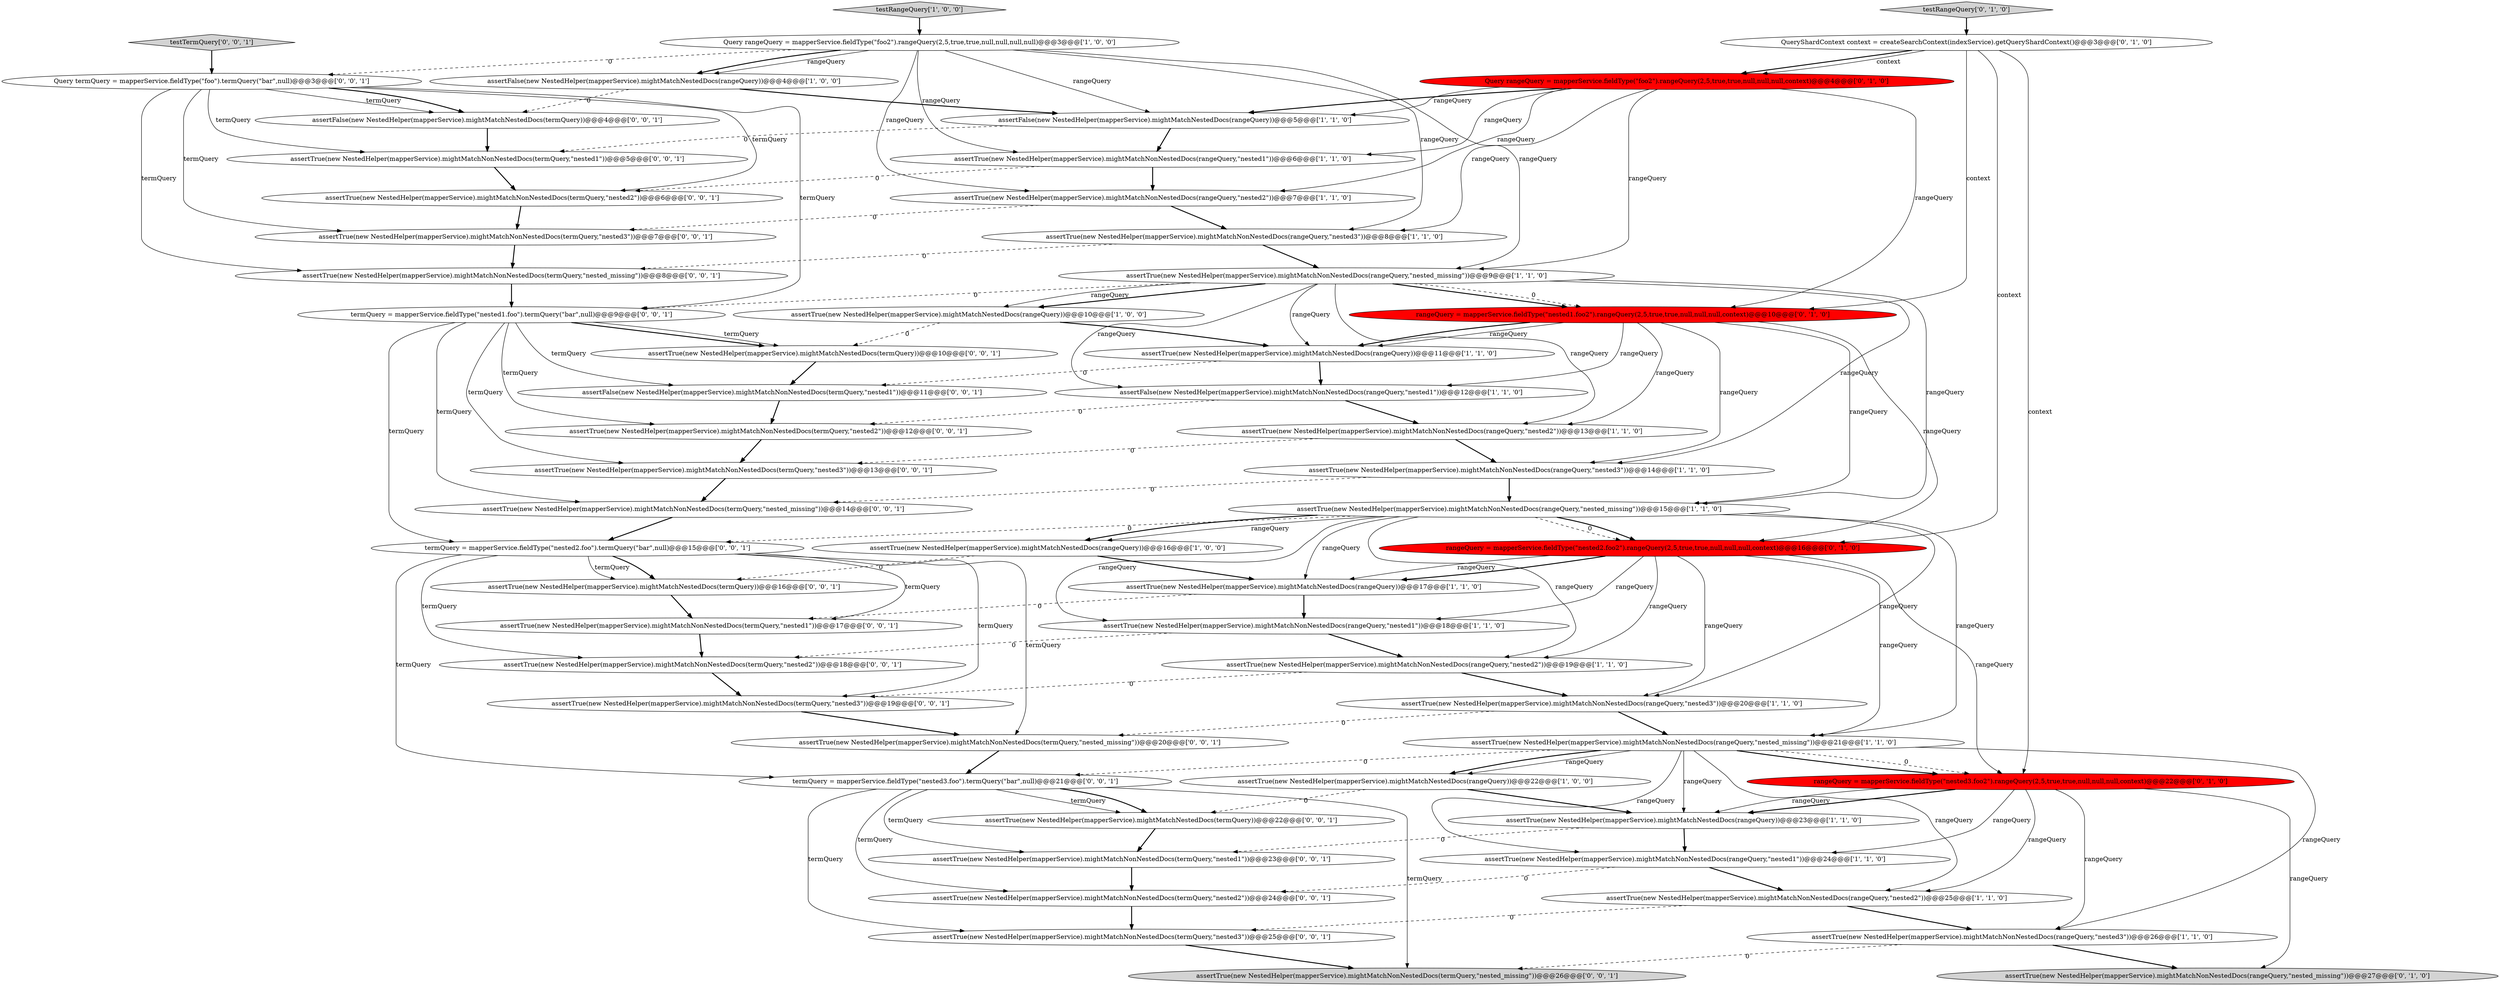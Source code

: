 digraph {
15 [style = filled, label = "assertTrue(new NestedHelper(mapperService).mightMatchNonNestedDocs(rangeQuery,\"nested_missing\"))@@@15@@@['1', '1', '0']", fillcolor = white, shape = ellipse image = "AAA0AAABBB1BBB"];
49 [style = filled, label = "assertTrue(new NestedHelper(mapperService).mightMatchNonNestedDocs(termQuery,\"nested3\"))@@@7@@@['0', '0', '1']", fillcolor = white, shape = ellipse image = "AAA0AAABBB3BBB"];
28 [style = filled, label = "rangeQuery = mapperService.fieldType(\"nested2.foo2\").rangeQuery(2,5,true,true,null,null,null,context)@@@16@@@['0', '1', '0']", fillcolor = red, shape = ellipse image = "AAA1AAABBB2BBB"];
25 [style = filled, label = "rangeQuery = mapperService.fieldType(\"nested3.foo2\").rangeQuery(2,5,true,true,null,null,null,context)@@@22@@@['0', '1', '0']", fillcolor = red, shape = ellipse image = "AAA1AAABBB2BBB"];
14 [style = filled, label = "assertTrue(new NestedHelper(mapperService).mightMatchNestedDocs(rangeQuery))@@@23@@@['1', '1', '0']", fillcolor = white, shape = ellipse image = "AAA0AAABBB1BBB"];
0 [style = filled, label = "Query rangeQuery = mapperService.fieldType(\"foo2\").rangeQuery(2,5,true,true,null,null,null,null)@@@3@@@['1', '0', '0']", fillcolor = white, shape = ellipse image = "AAA0AAABBB1BBB"];
45 [style = filled, label = "assertTrue(new NestedHelper(mapperService).mightMatchNonNestedDocs(termQuery,\"nested1\"))@@@17@@@['0', '0', '1']", fillcolor = white, shape = ellipse image = "AAA0AAABBB3BBB"];
47 [style = filled, label = "assertFalse(new NestedHelper(mapperService).mightMatchNestedDocs(termQuery))@@@4@@@['0', '0', '1']", fillcolor = white, shape = ellipse image = "AAA0AAABBB3BBB"];
11 [style = filled, label = "assertTrue(new NestedHelper(mapperService).mightMatchNonNestedDocs(rangeQuery,\"nested1\"))@@@24@@@['1', '1', '0']", fillcolor = white, shape = ellipse image = "AAA0AAABBB1BBB"];
32 [style = filled, label = "termQuery = mapperService.fieldType(\"nested1.foo\").termQuery(\"bar\",null)@@@9@@@['0', '0', '1']", fillcolor = white, shape = ellipse image = "AAA0AAABBB3BBB"];
20 [style = filled, label = "assertTrue(new NestedHelper(mapperService).mightMatchNonNestedDocs(rangeQuery,\"nested2\"))@@@19@@@['1', '1', '0']", fillcolor = white, shape = ellipse image = "AAA0AAABBB1BBB"];
35 [style = filled, label = "assertTrue(new NestedHelper(mapperService).mightMatchNonNestedDocs(termQuery,\"nested_missing\"))@@@14@@@['0', '0', '1']", fillcolor = white, shape = ellipse image = "AAA0AAABBB3BBB"];
41 [style = filled, label = "assertTrue(new NestedHelper(mapperService).mightMatchNonNestedDocs(termQuery,\"nested2\"))@@@12@@@['0', '0', '1']", fillcolor = white, shape = ellipse image = "AAA0AAABBB3BBB"];
2 [style = filled, label = "assertTrue(new NestedHelper(mapperService).mightMatchNonNestedDocs(rangeQuery,\"nested3\"))@@@8@@@['1', '1', '0']", fillcolor = white, shape = ellipse image = "AAA0AAABBB1BBB"];
16 [style = filled, label = "assertTrue(new NestedHelper(mapperService).mightMatchNestedDocs(rangeQuery))@@@22@@@['1', '0', '0']", fillcolor = white, shape = ellipse image = "AAA0AAABBB1BBB"];
17 [style = filled, label = "assertTrue(new NestedHelper(mapperService).mightMatchNestedDocs(rangeQuery))@@@10@@@['1', '0', '0']", fillcolor = white, shape = ellipse image = "AAA0AAABBB1BBB"];
21 [style = filled, label = "testRangeQuery['1', '0', '0']", fillcolor = lightgray, shape = diamond image = "AAA0AAABBB1BBB"];
3 [style = filled, label = "assertTrue(new NestedHelper(mapperService).mightMatchNonNestedDocs(rangeQuery,\"nested3\"))@@@26@@@['1', '1', '0']", fillcolor = white, shape = ellipse image = "AAA0AAABBB1BBB"];
33 [style = filled, label = "assertTrue(new NestedHelper(mapperService).mightMatchNonNestedDocs(termQuery,\"nested3\"))@@@19@@@['0', '0', '1']", fillcolor = white, shape = ellipse image = "AAA0AAABBB3BBB"];
38 [style = filled, label = "termQuery = mapperService.fieldType(\"nested3.foo\").termQuery(\"bar\",null)@@@21@@@['0', '0', '1']", fillcolor = white, shape = ellipse image = "AAA0AAABBB3BBB"];
18 [style = filled, label = "assertFalse(new NestedHelper(mapperService).mightMatchNestedDocs(rangeQuery))@@@5@@@['1', '1', '0']", fillcolor = white, shape = ellipse image = "AAA0AAABBB1BBB"];
54 [style = filled, label = "assertTrue(new NestedHelper(mapperService).mightMatchNonNestedDocs(termQuery,\"nested1\"))@@@23@@@['0', '0', '1']", fillcolor = white, shape = ellipse image = "AAA0AAABBB3BBB"];
4 [style = filled, label = "assertTrue(new NestedHelper(mapperService).mightMatchNonNestedDocs(rangeQuery,\"nested2\"))@@@7@@@['1', '1', '0']", fillcolor = white, shape = ellipse image = "AAA0AAABBB1BBB"];
27 [style = filled, label = "assertTrue(new NestedHelper(mapperService).mightMatchNonNestedDocs(rangeQuery,\"nested_missing\"))@@@27@@@['0', '1', '0']", fillcolor = lightgray, shape = ellipse image = "AAA0AAABBB2BBB"];
19 [style = filled, label = "assertTrue(new NestedHelper(mapperService).mightMatchNonNestedDocs(rangeQuery,\"nested2\"))@@@25@@@['1', '1', '0']", fillcolor = white, shape = ellipse image = "AAA0AAABBB1BBB"];
23 [style = filled, label = "assertTrue(new NestedHelper(mapperService).mightMatchNestedDocs(rangeQuery))@@@11@@@['1', '1', '0']", fillcolor = white, shape = ellipse image = "AAA0AAABBB1BBB"];
36 [style = filled, label = "Query termQuery = mapperService.fieldType(\"foo\").termQuery(\"bar\",null)@@@3@@@['0', '0', '1']", fillcolor = white, shape = ellipse image = "AAA0AAABBB3BBB"];
51 [style = filled, label = "assertTrue(new NestedHelper(mapperService).mightMatchNonNestedDocs(termQuery,\"nested2\"))@@@24@@@['0', '0', '1']", fillcolor = white, shape = ellipse image = "AAA0AAABBB3BBB"];
1 [style = filled, label = "assertTrue(new NestedHelper(mapperService).mightMatchNestedDocs(rangeQuery))@@@17@@@['1', '1', '0']", fillcolor = white, shape = ellipse image = "AAA0AAABBB1BBB"];
24 [style = filled, label = "assertTrue(new NestedHelper(mapperService).mightMatchNonNestedDocs(rangeQuery,\"nested3\"))@@@14@@@['1', '1', '0']", fillcolor = white, shape = ellipse image = "AAA0AAABBB1BBB"];
48 [style = filled, label = "assertTrue(new NestedHelper(mapperService).mightMatchNonNestedDocs(termQuery,\"nested3\"))@@@25@@@['0', '0', '1']", fillcolor = white, shape = ellipse image = "AAA0AAABBB3BBB"];
55 [style = filled, label = "assertTrue(new NestedHelper(mapperService).mightMatchNonNestedDocs(termQuery,\"nested2\"))@@@6@@@['0', '0', '1']", fillcolor = white, shape = ellipse image = "AAA0AAABBB3BBB"];
12 [style = filled, label = "assertFalse(new NestedHelper(mapperService).mightMatchNonNestedDocs(rangeQuery,\"nested1\"))@@@12@@@['1', '1', '0']", fillcolor = white, shape = ellipse image = "AAA0AAABBB1BBB"];
34 [style = filled, label = "assertTrue(new NestedHelper(mapperService).mightMatchNestedDocs(termQuery))@@@10@@@['0', '0', '1']", fillcolor = white, shape = ellipse image = "AAA0AAABBB3BBB"];
37 [style = filled, label = "assertTrue(new NestedHelper(mapperService).mightMatchNestedDocs(termQuery))@@@16@@@['0', '0', '1']", fillcolor = white, shape = ellipse image = "AAA0AAABBB3BBB"];
46 [style = filled, label = "assertTrue(new NestedHelper(mapperService).mightMatchNonNestedDocs(termQuery,\"nested1\"))@@@5@@@['0', '0', '1']", fillcolor = white, shape = ellipse image = "AAA0AAABBB3BBB"];
52 [style = filled, label = "testTermQuery['0', '0', '1']", fillcolor = lightgray, shape = diamond image = "AAA0AAABBB3BBB"];
29 [style = filled, label = "testRangeQuery['0', '1', '0']", fillcolor = lightgray, shape = diamond image = "AAA0AAABBB2BBB"];
7 [style = filled, label = "assertTrue(new NestedHelper(mapperService).mightMatchNestedDocs(rangeQuery))@@@16@@@['1', '0', '0']", fillcolor = white, shape = ellipse image = "AAA0AAABBB1BBB"];
30 [style = filled, label = "QueryShardContext context = createSearchContext(indexService).getQueryShardContext()@@@3@@@['0', '1', '0']", fillcolor = white, shape = ellipse image = "AAA0AAABBB2BBB"];
10 [style = filled, label = "assertTrue(new NestedHelper(mapperService).mightMatchNonNestedDocs(rangeQuery,\"nested_missing\"))@@@9@@@['1', '1', '0']", fillcolor = white, shape = ellipse image = "AAA0AAABBB1BBB"];
8 [style = filled, label = "assertTrue(new NestedHelper(mapperService).mightMatchNonNestedDocs(rangeQuery,\"nested2\"))@@@13@@@['1', '1', '0']", fillcolor = white, shape = ellipse image = "AAA0AAABBB1BBB"];
13 [style = filled, label = "assertTrue(new NestedHelper(mapperService).mightMatchNonNestedDocs(rangeQuery,\"nested3\"))@@@20@@@['1', '1', '0']", fillcolor = white, shape = ellipse image = "AAA0AAABBB1BBB"];
31 [style = filled, label = "rangeQuery = mapperService.fieldType(\"nested1.foo2\").rangeQuery(2,5,true,true,null,null,null,context)@@@10@@@['0', '1', '0']", fillcolor = red, shape = ellipse image = "AAA1AAABBB2BBB"];
43 [style = filled, label = "assertTrue(new NestedHelper(mapperService).mightMatchNonNestedDocs(termQuery,\"nested3\"))@@@13@@@['0', '0', '1']", fillcolor = white, shape = ellipse image = "AAA0AAABBB3BBB"];
5 [style = filled, label = "assertFalse(new NestedHelper(mapperService).mightMatchNestedDocs(rangeQuery))@@@4@@@['1', '0', '0']", fillcolor = white, shape = ellipse image = "AAA0AAABBB1BBB"];
9 [style = filled, label = "assertTrue(new NestedHelper(mapperService).mightMatchNonNestedDocs(rangeQuery,\"nested1\"))@@@18@@@['1', '1', '0']", fillcolor = white, shape = ellipse image = "AAA0AAABBB1BBB"];
39 [style = filled, label = "assertFalse(new NestedHelper(mapperService).mightMatchNonNestedDocs(termQuery,\"nested1\"))@@@11@@@['0', '0', '1']", fillcolor = white, shape = ellipse image = "AAA0AAABBB3BBB"];
50 [style = filled, label = "assertTrue(new NestedHelper(mapperService).mightMatchNonNestedDocs(termQuery,\"nested_missing\"))@@@8@@@['0', '0', '1']", fillcolor = white, shape = ellipse image = "AAA0AAABBB3BBB"];
40 [style = filled, label = "assertTrue(new NestedHelper(mapperService).mightMatchNestedDocs(termQuery))@@@22@@@['0', '0', '1']", fillcolor = white, shape = ellipse image = "AAA0AAABBB3BBB"];
6 [style = filled, label = "assertTrue(new NestedHelper(mapperService).mightMatchNonNestedDocs(rangeQuery,\"nested_missing\"))@@@21@@@['1', '1', '0']", fillcolor = white, shape = ellipse image = "AAA0AAABBB1BBB"];
53 [style = filled, label = "assertTrue(new NestedHelper(mapperService).mightMatchNonNestedDocs(termQuery,\"nested_missing\"))@@@20@@@['0', '0', '1']", fillcolor = white, shape = ellipse image = "AAA0AAABBB3BBB"];
42 [style = filled, label = "assertTrue(new NestedHelper(mapperService).mightMatchNonNestedDocs(termQuery,\"nested2\"))@@@18@@@['0', '0', '1']", fillcolor = white, shape = ellipse image = "AAA0AAABBB3BBB"];
44 [style = filled, label = "termQuery = mapperService.fieldType(\"nested2.foo\").termQuery(\"bar\",null)@@@15@@@['0', '0', '1']", fillcolor = white, shape = ellipse image = "AAA0AAABBB3BBB"];
26 [style = filled, label = "Query rangeQuery = mapperService.fieldType(\"foo2\").rangeQuery(2,5,true,true,null,null,null,context)@@@4@@@['0', '1', '0']", fillcolor = red, shape = ellipse image = "AAA1AAABBB2BBB"];
56 [style = filled, label = "assertTrue(new NestedHelper(mapperService).mightMatchNonNestedDocs(termQuery,\"nested_missing\"))@@@26@@@['0', '0', '1']", fillcolor = lightgray, shape = ellipse image = "AAA0AAABBB3BBB"];
22 [style = filled, label = "assertTrue(new NestedHelper(mapperService).mightMatchNonNestedDocs(rangeQuery,\"nested1\"))@@@6@@@['1', '1', '0']", fillcolor = white, shape = ellipse image = "AAA0AAABBB1BBB"];
50->32 [style = bold, label=""];
26->22 [style = solid, label="rangeQuery"];
10->24 [style = solid, label="rangeQuery"];
28->20 [style = solid, label="rangeQuery"];
25->19 [style = solid, label="rangeQuery"];
29->30 [style = bold, label=""];
15->6 [style = solid, label="rangeQuery"];
6->3 [style = solid, label="rangeQuery"];
55->49 [style = bold, label=""];
10->8 [style = solid, label="rangeQuery"];
32->35 [style = solid, label="termQuery"];
6->14 [style = solid, label="rangeQuery"];
6->38 [style = dashed, label="0"];
10->17 [style = bold, label=""];
18->46 [style = dashed, label="0"];
28->1 [style = solid, label="rangeQuery"];
25->14 [style = bold, label=""];
32->34 [style = bold, label=""];
36->32 [style = solid, label="termQuery"];
1->45 [style = dashed, label="0"];
3->27 [style = bold, label=""];
36->46 [style = solid, label="termQuery"];
38->40 [style = solid, label="termQuery"];
22->4 [style = bold, label=""];
44->45 [style = solid, label="termQuery"];
32->34 [style = solid, label="termQuery"];
18->22 [style = bold, label=""];
51->48 [style = bold, label=""];
0->5 [style = solid, label="rangeQuery"];
10->32 [style = dashed, label="0"];
22->55 [style = dashed, label="0"];
43->35 [style = bold, label=""];
23->39 [style = dashed, label="0"];
44->42 [style = solid, label="termQuery"];
38->54 [style = solid, label="termQuery"];
10->17 [style = solid, label="rangeQuery"];
25->14 [style = solid, label="rangeQuery"];
45->42 [style = bold, label=""];
25->11 [style = solid, label="rangeQuery"];
16->14 [style = bold, label=""];
32->44 [style = solid, label="termQuery"];
23->12 [style = bold, label=""];
38->51 [style = solid, label="termQuery"];
0->36 [style = dashed, label="0"];
53->38 [style = bold, label=""];
14->11 [style = bold, label=""];
19->3 [style = bold, label=""];
7->1 [style = bold, label=""];
10->31 [style = bold, label=""];
15->28 [style = dashed, label="0"];
21->0 [style = bold, label=""];
26->10 [style = solid, label="rangeQuery"];
35->44 [style = bold, label=""];
15->7 [style = solid, label="rangeQuery"];
30->26 [style = bold, label=""];
10->31 [style = dashed, label="0"];
3->56 [style = dashed, label="0"];
15->20 [style = solid, label="rangeQuery"];
4->49 [style = dashed, label="0"];
4->2 [style = bold, label=""];
36->47 [style = solid, label="termQuery"];
38->56 [style = solid, label="termQuery"];
2->50 [style = dashed, label="0"];
8->43 [style = dashed, label="0"];
0->2 [style = solid, label="rangeQuery"];
0->10 [style = solid, label="rangeQuery"];
6->19 [style = solid, label="rangeQuery"];
28->9 [style = solid, label="rangeQuery"];
36->50 [style = solid, label="termQuery"];
19->48 [style = dashed, label="0"];
39->41 [style = bold, label=""];
37->45 [style = bold, label=""];
44->37 [style = bold, label=""];
52->36 [style = bold, label=""];
20->33 [style = dashed, label="0"];
28->13 [style = solid, label="rangeQuery"];
41->43 [style = bold, label=""];
31->24 [style = solid, label="rangeQuery"];
16->40 [style = dashed, label="0"];
26->2 [style = solid, label="rangeQuery"];
11->51 [style = dashed, label="0"];
8->24 [style = bold, label=""];
31->23 [style = solid, label="rangeQuery"];
20->13 [style = bold, label=""];
28->25 [style = solid, label="rangeQuery"];
9->42 [style = dashed, label="0"];
38->48 [style = solid, label="termQuery"];
28->6 [style = solid, label="rangeQuery"];
31->15 [style = solid, label="rangeQuery"];
30->31 [style = solid, label="context"];
30->28 [style = solid, label="context"];
10->12 [style = solid, label="rangeQuery"];
0->4 [style = solid, label="rangeQuery"];
9->20 [style = bold, label=""];
5->18 [style = bold, label=""];
2->10 [style = bold, label=""];
26->18 [style = solid, label="rangeQuery"];
17->23 [style = bold, label=""];
1->9 [style = bold, label=""];
49->50 [style = bold, label=""];
12->41 [style = dashed, label="0"];
15->13 [style = solid, label="rangeQuery"];
10->15 [style = solid, label="rangeQuery"];
32->39 [style = solid, label="termQuery"];
15->28 [style = bold, label=""];
30->25 [style = solid, label="context"];
12->8 [style = bold, label=""];
13->53 [style = dashed, label="0"];
44->38 [style = solid, label="termQuery"];
34->39 [style = bold, label=""];
44->53 [style = solid, label="termQuery"];
14->54 [style = dashed, label="0"];
6->16 [style = solid, label="rangeQuery"];
0->18 [style = solid, label="rangeQuery"];
13->6 [style = bold, label=""];
38->40 [style = bold, label=""];
15->9 [style = solid, label="rangeQuery"];
0->5 [style = bold, label=""];
24->15 [style = bold, label=""];
46->55 [style = bold, label=""];
54->51 [style = bold, label=""];
36->55 [style = solid, label="termQuery"];
31->12 [style = solid, label="rangeQuery"];
10->23 [style = solid, label="rangeQuery"];
0->22 [style = solid, label="rangeQuery"];
31->8 [style = solid, label="rangeQuery"];
25->27 [style = solid, label="rangeQuery"];
31->23 [style = bold, label=""];
36->47 [style = bold, label=""];
40->54 [style = bold, label=""];
48->56 [style = bold, label=""];
15->7 [style = bold, label=""];
15->1 [style = solid, label="rangeQuery"];
26->31 [style = solid, label="rangeQuery"];
17->34 [style = dashed, label="0"];
5->47 [style = dashed, label="0"];
44->37 [style = solid, label="termQuery"];
42->33 [style = bold, label=""];
47->46 [style = bold, label=""];
15->44 [style = dashed, label="0"];
28->1 [style = bold, label=""];
11->19 [style = bold, label=""];
33->53 [style = bold, label=""];
6->11 [style = solid, label="rangeQuery"];
26->4 [style = solid, label="rangeQuery"];
31->28 [style = solid, label="rangeQuery"];
6->25 [style = dashed, label="0"];
6->16 [style = bold, label=""];
30->26 [style = solid, label="context"];
24->35 [style = dashed, label="0"];
36->49 [style = solid, label="termQuery"];
32->43 [style = solid, label="termQuery"];
7->37 [style = dashed, label="0"];
44->33 [style = solid, label="termQuery"];
32->41 [style = solid, label="termQuery"];
25->3 [style = solid, label="rangeQuery"];
6->25 [style = bold, label=""];
26->18 [style = bold, label=""];
}
